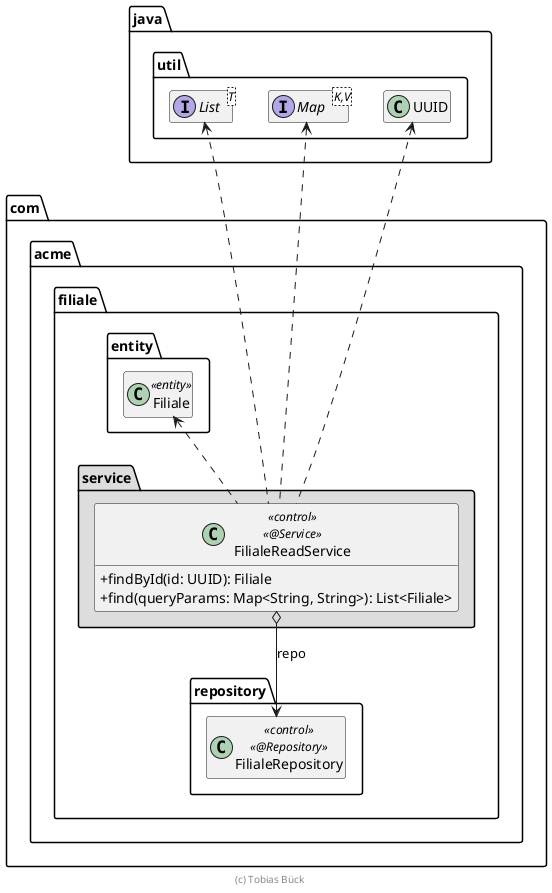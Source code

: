 @startuml FilialeReadService

skinparam classAttributeIconSize 0

package java.util {
    interface List<T>
    interface Map<K,V>
    class UUID
}

package com.acme.filiale {
    package entity {
        class Filiale << entity >>

        Filiale .up[hidden].> List
    }

    package repository {
        class FilialeRepository << control >> << @Repository >>
    }

    package service #DDDDDD {
        class FilialeReadService << control >> << @Service >> {
            + findById(id: UUID): Filiale
            + find(queryParams: Map<String, String>): List<Filiale>
        }

        FilialeReadService o--> FilialeRepository : repo
        FilialeReadService .up.> Filiale
        FilialeReadService .up.> UUID
        FilialeReadService .up> List
        FilialeReadService .up.> Map
    }
}

hide empty members

footer (c) Tobias Bück

@enduml
